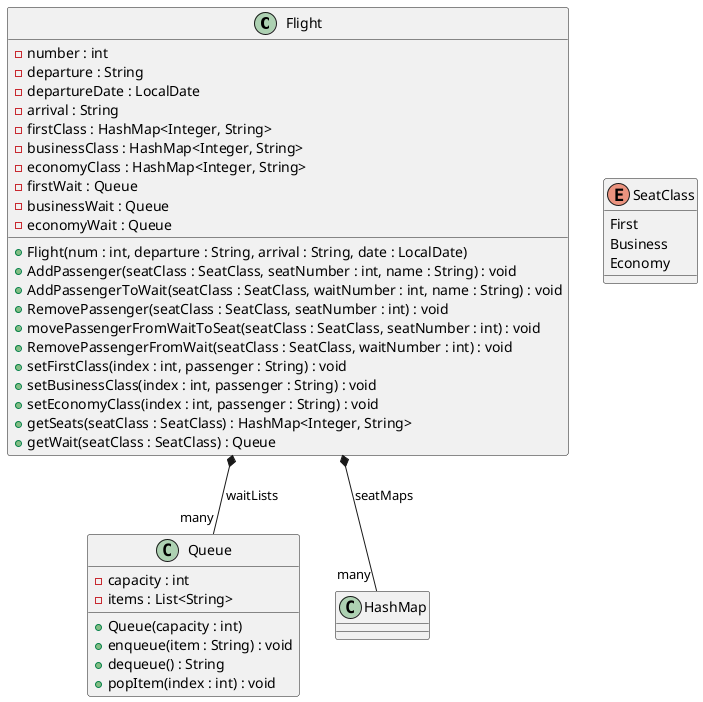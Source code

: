 @startuml
class Flight {
  - number : int
  - departure : String
  - departureDate : LocalDate
  - arrival : String
  - firstClass : HashMap<Integer, String>
  - businessClass : HashMap<Integer, String>
  - economyClass : HashMap<Integer, String>
  - firstWait : Queue
  - businessWait : Queue
  - economyWait : Queue
  + Flight(num : int, departure : String, arrival : String, date : LocalDate)
  + AddPassenger(seatClass : SeatClass, seatNumber : int, name : String) : void
  + AddPassengerToWait(seatClass : SeatClass, waitNumber : int, name : String) : void
  + RemovePassenger(seatClass : SeatClass, seatNumber : int) : void
  + movePassengerFromWaitToSeat(seatClass : SeatClass, seatNumber : int) : void
  + RemovePassengerFromWait(seatClass : SeatClass, waitNumber : int) : void
  + setFirstClass(index : int, passenger : String) : void
  + setBusinessClass(index : int, passenger : String) : void
  + setEconomyClass(index : int, passenger : String) : void
  + getSeats(seatClass : SeatClass) : HashMap<Integer, String>
  + getWait(seatClass : SeatClass) : Queue
}

enum SeatClass {
  First
  Business
  Economy
}

class Queue {
  - capacity : int
  - items : List<String>
  + Queue(capacity : int)
  + enqueue(item : String) : void
  + dequeue() : String
  + popItem(index : int) : void
}

Flight *-- "many" Queue : waitLists
Flight *-- "many" HashMap : seatMaps
@enduml

